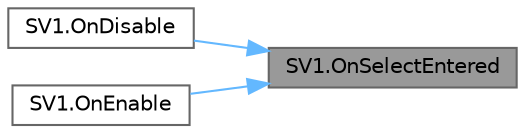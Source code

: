 digraph "SV1.OnSelectEntered"
{
 // LATEX_PDF_SIZE
  bgcolor="transparent";
  edge [fontname=Helvetica,fontsize=10,labelfontname=Helvetica,labelfontsize=10];
  node [fontname=Helvetica,fontsize=10,shape=box,height=0.2,width=0.4];
  rankdir="RL";
  Node1 [id="Node000001",label="SV1.OnSelectEntered",height=0.2,width=0.4,color="gray40", fillcolor="grey60", style="filled", fontcolor="black",tooltip="This method is called when an interactor enters the object and sets the interactor and initialInterac..."];
  Node1 -> Node2 [id="edge1_Node000001_Node000002",dir="back",color="steelblue1",style="solid",tooltip=" "];
  Node2 [id="Node000002",label="SV1.OnDisable",height=0.2,width=0.4,color="grey40", fillcolor="white", style="filled",URL="$class_s_v1.html#a0b9fcfedb9d15127c618a185d6ff2eef",tooltip="This method is called when the object is disabled and removes event listeners for the selectEntered a..."];
  Node1 -> Node3 [id="edge2_Node000001_Node000003",dir="back",color="steelblue1",style="solid",tooltip=" "];
  Node3 [id="Node000003",label="SV1.OnEnable",height=0.2,width=0.4,color="grey40", fillcolor="white", style="filled",URL="$class_s_v1.html#a2e395cf89723edd4ffd169b2647de85d",tooltip="This method is called when the object is enabled and adds event listeners for the selectEntered and s..."];
}
